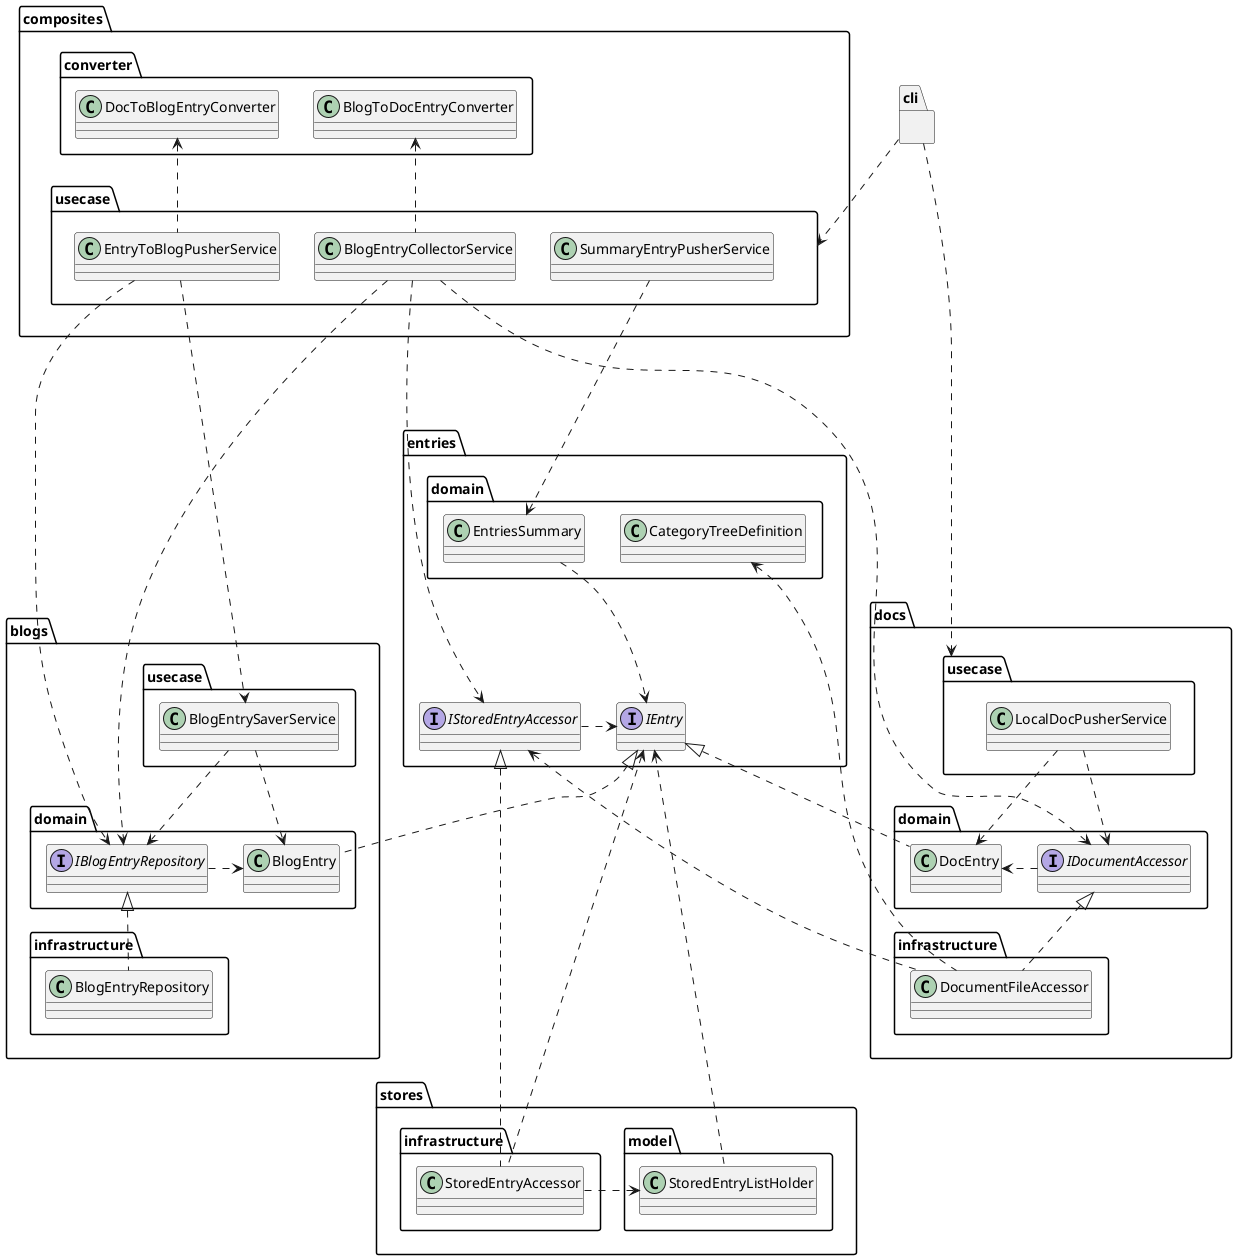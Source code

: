 @startuml
'https://plantuml.com/class-diagram


package composites {
    package usecase {
        class BlogEntryCollectorService
        class EntryToBlogPusherService
        class SummaryEntryPusherService
    }
    package converter {
        class BlogToDocEntryConverter
        class DocToBlogEntryConverter
    }
    converter.BlogToDocEntryConverter <.. usecase.BlogEntryCollectorService
    converter.DocToBlogEntryConverter <.. usecase.EntryToBlogPusherService
}

package blogs {
    package domain {
        class BlogEntry
        interface IBlogEntryRepository
        IBlogEntryRepository .> BlogEntry
    }
    package usecase {
        class BlogEntrySaverService
    }
    package infrastructure {
        class BlogEntryRepository
    }
    domain.IBlogEntryRepository <|.. infrastructure.BlogEntryRepository
    usecase.BlogEntrySaverService ..> domain.IBlogEntryRepository
    usecase.BlogEntrySaverService ..> domain.BlogEntry
}

package docs {
    package domain {
        class DocEntry
        interface IDocumentAccessor
        IDocumentAccessor .> DocEntry
    }
    package usecase {
        class LocalDocPusherService
    }
    package infrastructure {
        class DocumentFileAccessor
    }
    usecase.LocalDocPusherService ..> domain.IDocumentAccessor
    domain.IDocumentAccessor <|.. infrastructure.DocumentFileAccessor
    usecase.LocalDocPusherService ..> domain.DocEntry
}

package entries {
    package domain {
        class EntriesSummary
        class CategoryTreeDefinition
    }
    interface IEntry
    interface IStoredEntryAccessor
    IStoredEntryAccessor .> IEntry
    EntriesSummary ..> IEntry
}

package stores {
    package model {
        class StoredEntryListHolder
    }
    package infrastructure {
        class StoredEntryAccessor
    }
    stores.infrastructure.StoredEntryAccessor .> model.StoredEntryListHolder
}

package cli {}

cli ..> composites.usecase
cli ..> docs.usecase

entries.IEntry <.... stores.infrastructure.StoredEntryAccessor
entries.IEntry <.... stores.model.StoredEntryListHolder

entries.IEntry <|.. blogs.domain.BlogEntry
entries.IEntry <|.. docs.domain.DocEntry
entries.IStoredEntryAccessor <|.. stores.infrastructure.StoredEntryAccessor
entries.domain.CategoryTreeDefinition <.. docs.infrastructure.DocumentFileAccessor
entries.IStoredEntryAccessor <.. docs.infrastructure.DocumentFileAccessor

composites.usecase.BlogEntryCollectorService ....> entries.IStoredEntryAccessor
composites.usecase.BlogEntryCollectorService ..> docs.domain.IDocumentAccessor
composites.usecase.SummaryEntryPusherService ....> entries.domain.EntriesSummary
composites.usecase.BlogEntryCollectorService ...> blogs.domain.IBlogEntryRepository
composites.usecase.EntryToBlogPusherService ...> blogs.usecase.BlogEntrySaverService
composites.usecase.EntryToBlogPusherService ...> blogs.domain.IBlogEntryRepository

@enduml